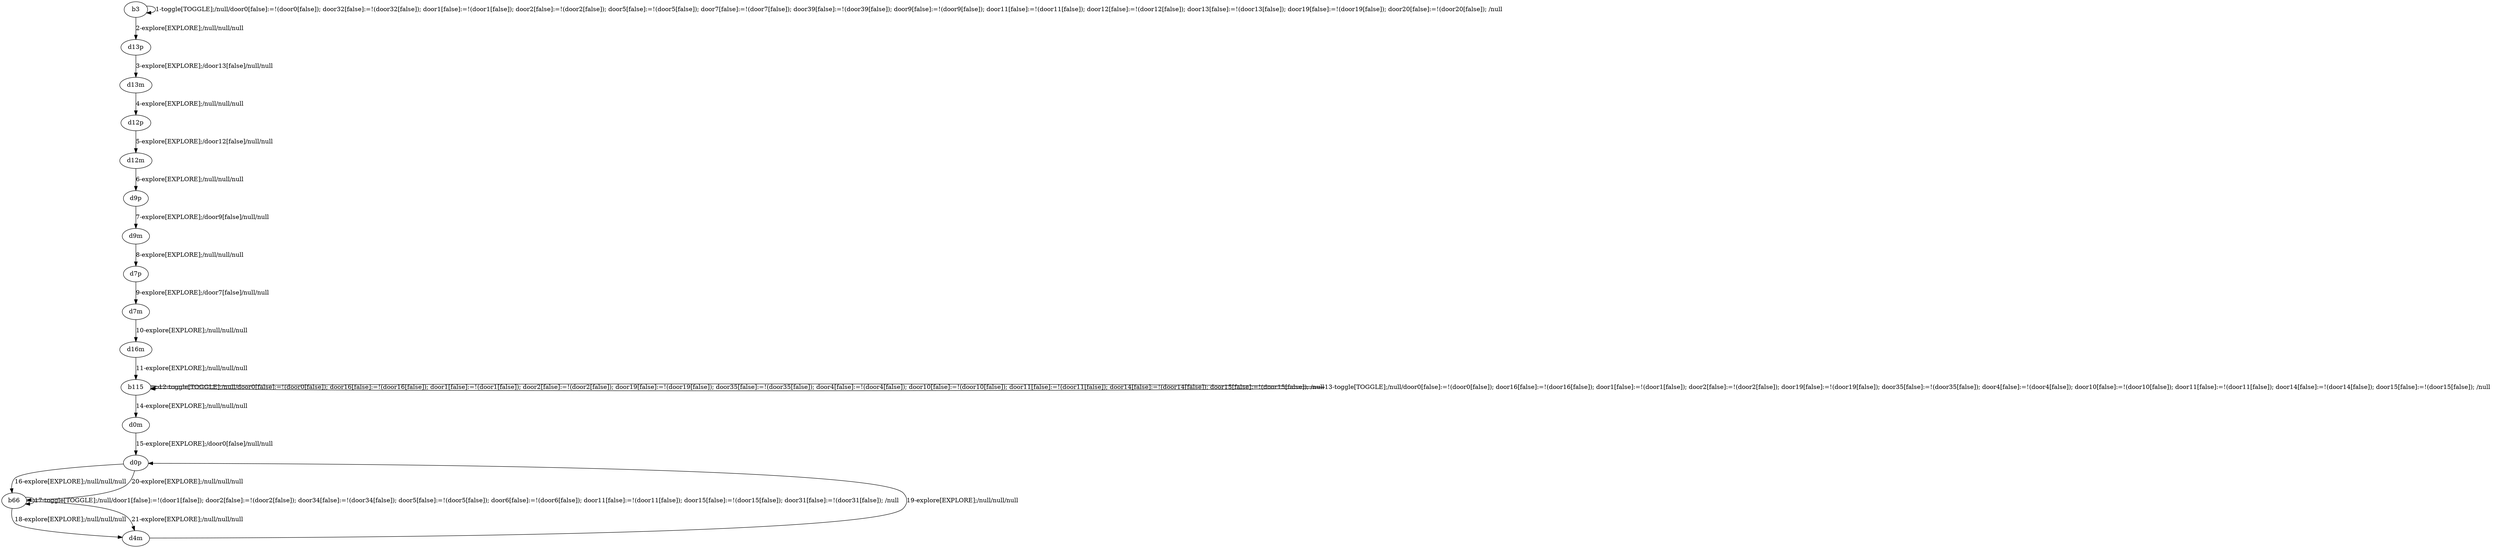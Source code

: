 # Total number of goals covered by this test: 1
# d4m --> d0p

digraph g {
"b3" -> "b3" [label = "1-toggle[TOGGLE];/null/door0[false]:=!(door0[false]); door32[false]:=!(door32[false]); door1[false]:=!(door1[false]); door2[false]:=!(door2[false]); door5[false]:=!(door5[false]); door7[false]:=!(door7[false]); door39[false]:=!(door39[false]); door9[false]:=!(door9[false]); door11[false]:=!(door11[false]); door12[false]:=!(door12[false]); door13[false]:=!(door13[false]); door19[false]:=!(door19[false]); door20[false]:=!(door20[false]); /null"];
"b3" -> "d13p" [label = "2-explore[EXPLORE];/null/null/null"];
"d13p" -> "d13m" [label = "3-explore[EXPLORE];/door13[false]/null/null"];
"d13m" -> "d12p" [label = "4-explore[EXPLORE];/null/null/null"];
"d12p" -> "d12m" [label = "5-explore[EXPLORE];/door12[false]/null/null"];
"d12m" -> "d9p" [label = "6-explore[EXPLORE];/null/null/null"];
"d9p" -> "d9m" [label = "7-explore[EXPLORE];/door9[false]/null/null"];
"d9m" -> "d7p" [label = "8-explore[EXPLORE];/null/null/null"];
"d7p" -> "d7m" [label = "9-explore[EXPLORE];/door7[false]/null/null"];
"d7m" -> "d16m" [label = "10-explore[EXPLORE];/null/null/null"];
"d16m" -> "b115" [label = "11-explore[EXPLORE];/null/null/null"];
"b115" -> "b115" [label = "12-toggle[TOGGLE];/null/door0[false]:=!(door0[false]); door16[false]:=!(door16[false]); door1[false]:=!(door1[false]); door2[false]:=!(door2[false]); door19[false]:=!(door19[false]); door35[false]:=!(door35[false]); door4[false]:=!(door4[false]); door10[false]:=!(door10[false]); door11[false]:=!(door11[false]); door14[false]:=!(door14[false]); door15[false]:=!(door15[false]); /null"];
"b115" -> "b115" [label = "13-toggle[TOGGLE];/null/door0[false]:=!(door0[false]); door16[false]:=!(door16[false]); door1[false]:=!(door1[false]); door2[false]:=!(door2[false]); door19[false]:=!(door19[false]); door35[false]:=!(door35[false]); door4[false]:=!(door4[false]); door10[false]:=!(door10[false]); door11[false]:=!(door11[false]); door14[false]:=!(door14[false]); door15[false]:=!(door15[false]); /null"];
"b115" -> "d0m" [label = "14-explore[EXPLORE];/null/null/null"];
"d0m" -> "d0p" [label = "15-explore[EXPLORE];/door0[false]/null/null"];
"d0p" -> "b66" [label = "16-explore[EXPLORE];/null/null/null"];
"b66" -> "b66" [label = "17-toggle[TOGGLE];/null/door1[false]:=!(door1[false]); door2[false]:=!(door2[false]); door34[false]:=!(door34[false]); door5[false]:=!(door5[false]); door6[false]:=!(door6[false]); door11[false]:=!(door11[false]); door15[false]:=!(door15[false]); door31[false]:=!(door31[false]); /null"];
"b66" -> "d4m" [label = "18-explore[EXPLORE];/null/null/null"];
"d4m" -> "d0p" [label = "19-explore[EXPLORE];/null/null/null"];
"d0p" -> "b66" [label = "20-explore[EXPLORE];/null/null/null"];
"b66" -> "d4m" [label = "21-explore[EXPLORE];/null/null/null"];
}